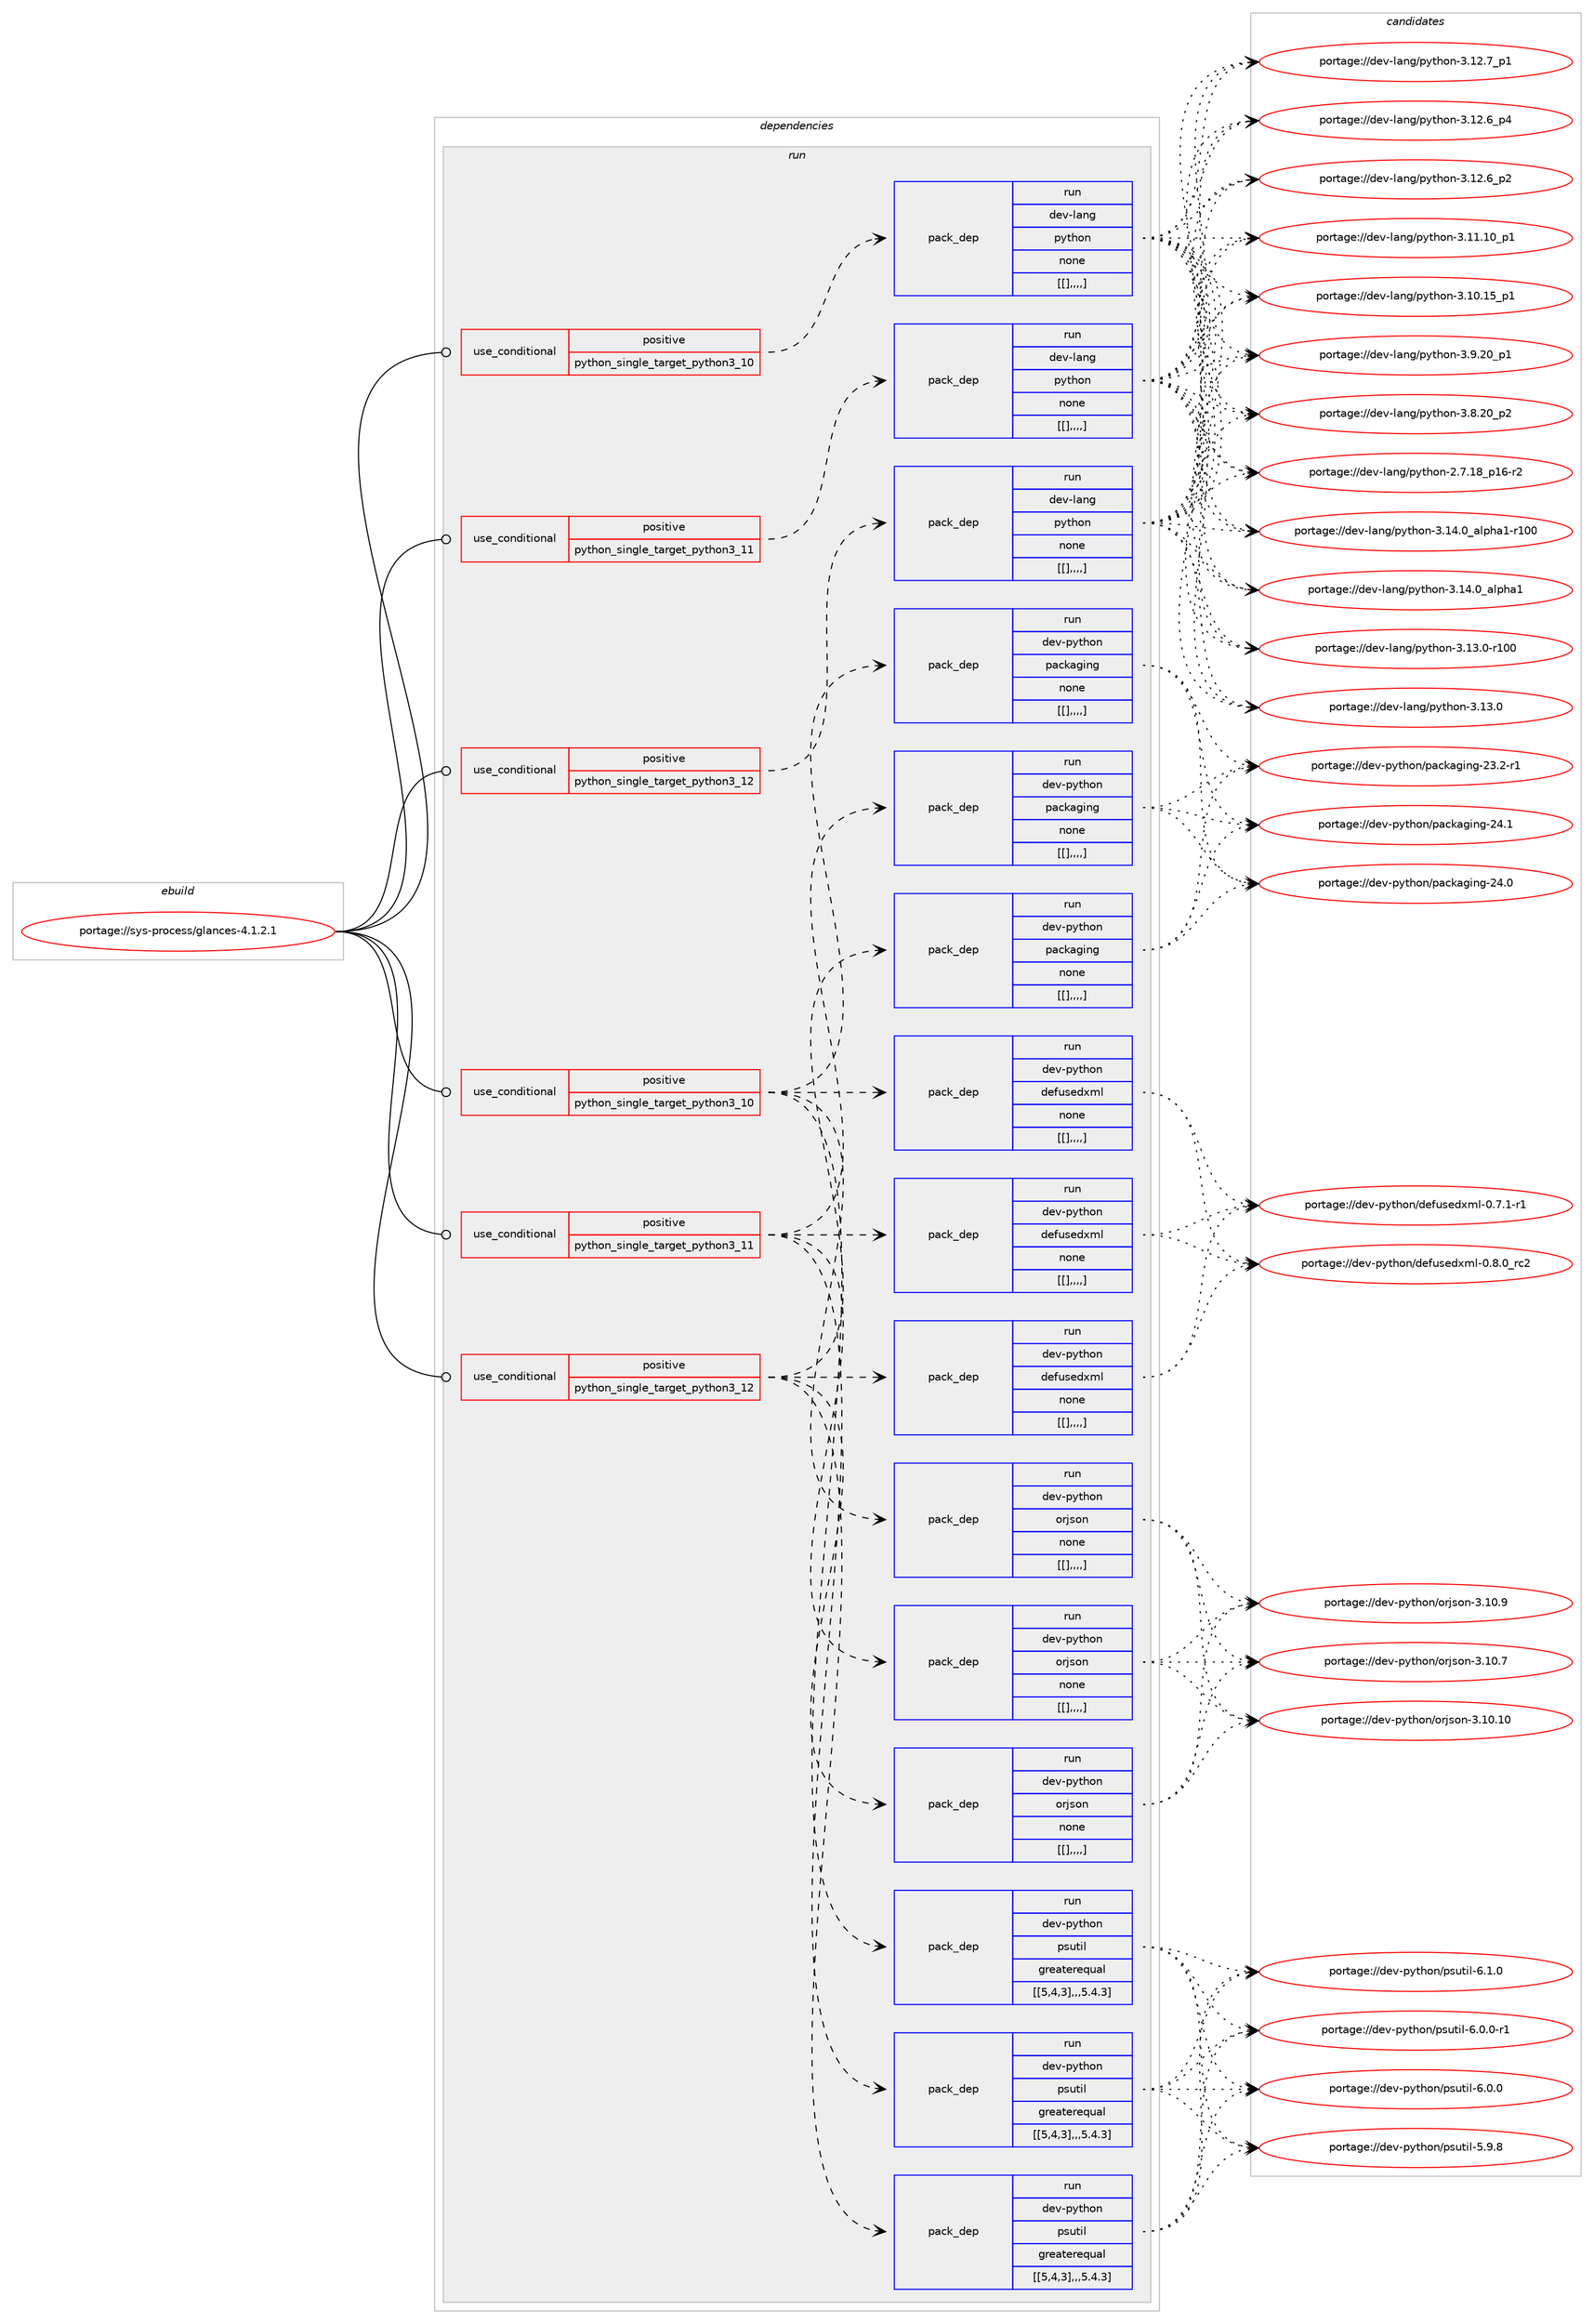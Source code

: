 digraph prolog {

# *************
# Graph options
# *************

newrank=true;
concentrate=true;
compound=true;
graph [rankdir=LR,fontname=Helvetica,fontsize=10,ranksep=1.5];#, ranksep=2.5, nodesep=0.2];
edge  [arrowhead=vee];
node  [fontname=Helvetica,fontsize=10];

# **********
# The ebuild
# **********

subgraph cluster_leftcol {
color=gray;
label=<<i>ebuild</i>>;
id [label="portage://sys-process/glances-4.1.2.1", color=red, width=4, href="../sys-process/glances-4.1.2.1.svg"];
}

# ****************
# The dependencies
# ****************

subgraph cluster_midcol {
color=gray;
label=<<i>dependencies</i>>;
subgraph cluster_compile {
fillcolor="#eeeeee";
style=filled;
label=<<i>compile</i>>;
}
subgraph cluster_compileandrun {
fillcolor="#eeeeee";
style=filled;
label=<<i>compile and run</i>>;
}
subgraph cluster_run {
fillcolor="#eeeeee";
style=filled;
label=<<i>run</i>>;
subgraph cond125451 {
dependency467493 [label=<<TABLE BORDER="0" CELLBORDER="1" CELLSPACING="0" CELLPADDING="4"><TR><TD ROWSPAN="3" CELLPADDING="10">use_conditional</TD></TR><TR><TD>positive</TD></TR><TR><TD>python_single_target_python3_10</TD></TR></TABLE>>, shape=none, color=red];
subgraph pack338783 {
dependency467550 [label=<<TABLE BORDER="0" CELLBORDER="1" CELLSPACING="0" CELLPADDING="4" WIDTH="220"><TR><TD ROWSPAN="6" CELLPADDING="30">pack_dep</TD></TR><TR><TD WIDTH="110">run</TD></TR><TR><TD>dev-lang</TD></TR><TR><TD>python</TD></TR><TR><TD>none</TD></TR><TR><TD>[[],,,,]</TD></TR></TABLE>>, shape=none, color=blue];
}
dependency467493:e -> dependency467550:w [weight=20,style="dashed",arrowhead="vee"];
}
id:e -> dependency467493:w [weight=20,style="solid",arrowhead="odot"];
subgraph cond125475 {
dependency467609 [label=<<TABLE BORDER="0" CELLBORDER="1" CELLSPACING="0" CELLPADDING="4"><TR><TD ROWSPAN="3" CELLPADDING="10">use_conditional</TD></TR><TR><TD>positive</TD></TR><TR><TD>python_single_target_python3_10</TD></TR></TABLE>>, shape=none, color=red];
subgraph pack338846 {
dependency467628 [label=<<TABLE BORDER="0" CELLBORDER="1" CELLSPACING="0" CELLPADDING="4" WIDTH="220"><TR><TD ROWSPAN="6" CELLPADDING="30">pack_dep</TD></TR><TR><TD WIDTH="110">run</TD></TR><TR><TD>dev-python</TD></TR><TR><TD>defusedxml</TD></TR><TR><TD>none</TD></TR><TR><TD>[[],,,,]</TD></TR></TABLE>>, shape=none, color=blue];
}
dependency467609:e -> dependency467628:w [weight=20,style="dashed",arrowhead="vee"];
subgraph pack338858 {
dependency467647 [label=<<TABLE BORDER="0" CELLBORDER="1" CELLSPACING="0" CELLPADDING="4" WIDTH="220"><TR><TD ROWSPAN="6" CELLPADDING="30">pack_dep</TD></TR><TR><TD WIDTH="110">run</TD></TR><TR><TD>dev-python</TD></TR><TR><TD>orjson</TD></TR><TR><TD>none</TD></TR><TR><TD>[[],,,,]</TD></TR></TABLE>>, shape=none, color=blue];
}
dependency467609:e -> dependency467647:w [weight=20,style="dashed",arrowhead="vee"];
subgraph pack338882 {
dependency467682 [label=<<TABLE BORDER="0" CELLBORDER="1" CELLSPACING="0" CELLPADDING="4" WIDTH="220"><TR><TD ROWSPAN="6" CELLPADDING="30">pack_dep</TD></TR><TR><TD WIDTH="110">run</TD></TR><TR><TD>dev-python</TD></TR><TR><TD>packaging</TD></TR><TR><TD>none</TD></TR><TR><TD>[[],,,,]</TD></TR></TABLE>>, shape=none, color=blue];
}
dependency467609:e -> dependency467682:w [weight=20,style="dashed",arrowhead="vee"];
subgraph pack338896 {
dependency467685 [label=<<TABLE BORDER="0" CELLBORDER="1" CELLSPACING="0" CELLPADDING="4" WIDTH="220"><TR><TD ROWSPAN="6" CELLPADDING="30">pack_dep</TD></TR><TR><TD WIDTH="110">run</TD></TR><TR><TD>dev-python</TD></TR><TR><TD>psutil</TD></TR><TR><TD>greaterequal</TD></TR><TR><TD>[[5,4,3],,,5.4.3]</TD></TR></TABLE>>, shape=none, color=blue];
}
dependency467609:e -> dependency467685:w [weight=20,style="dashed",arrowhead="vee"];
}
id:e -> dependency467609:w [weight=20,style="solid",arrowhead="odot"];
subgraph cond125525 {
dependency467710 [label=<<TABLE BORDER="0" CELLBORDER="1" CELLSPACING="0" CELLPADDING="4"><TR><TD ROWSPAN="3" CELLPADDING="10">use_conditional</TD></TR><TR><TD>positive</TD></TR><TR><TD>python_single_target_python3_11</TD></TR></TABLE>>, shape=none, color=red];
subgraph pack338949 {
dependency467763 [label=<<TABLE BORDER="0" CELLBORDER="1" CELLSPACING="0" CELLPADDING="4" WIDTH="220"><TR><TD ROWSPAN="6" CELLPADDING="30">pack_dep</TD></TR><TR><TD WIDTH="110">run</TD></TR><TR><TD>dev-lang</TD></TR><TR><TD>python</TD></TR><TR><TD>none</TD></TR><TR><TD>[[],,,,]</TD></TR></TABLE>>, shape=none, color=blue];
}
dependency467710:e -> dependency467763:w [weight=20,style="dashed",arrowhead="vee"];
}
id:e -> dependency467710:w [weight=20,style="solid",arrowhead="odot"];
subgraph cond125539 {
dependency467796 [label=<<TABLE BORDER="0" CELLBORDER="1" CELLSPACING="0" CELLPADDING="4"><TR><TD ROWSPAN="3" CELLPADDING="10">use_conditional</TD></TR><TR><TD>positive</TD></TR><TR><TD>python_single_target_python3_11</TD></TR></TABLE>>, shape=none, color=red];
subgraph pack338971 {
dependency467811 [label=<<TABLE BORDER="0" CELLBORDER="1" CELLSPACING="0" CELLPADDING="4" WIDTH="220"><TR><TD ROWSPAN="6" CELLPADDING="30">pack_dep</TD></TR><TR><TD WIDTH="110">run</TD></TR><TR><TD>dev-python</TD></TR><TR><TD>defusedxml</TD></TR><TR><TD>none</TD></TR><TR><TD>[[],,,,]</TD></TR></TABLE>>, shape=none, color=blue];
}
dependency467796:e -> dependency467811:w [weight=20,style="dashed",arrowhead="vee"];
subgraph pack338983 {
dependency467812 [label=<<TABLE BORDER="0" CELLBORDER="1" CELLSPACING="0" CELLPADDING="4" WIDTH="220"><TR><TD ROWSPAN="6" CELLPADDING="30">pack_dep</TD></TR><TR><TD WIDTH="110">run</TD></TR><TR><TD>dev-python</TD></TR><TR><TD>orjson</TD></TR><TR><TD>none</TD></TR><TR><TD>[[],,,,]</TD></TR></TABLE>>, shape=none, color=blue];
}
dependency467796:e -> dependency467812:w [weight=20,style="dashed",arrowhead="vee"];
subgraph pack338996 {
dependency467881 [label=<<TABLE BORDER="0" CELLBORDER="1" CELLSPACING="0" CELLPADDING="4" WIDTH="220"><TR><TD ROWSPAN="6" CELLPADDING="30">pack_dep</TD></TR><TR><TD WIDTH="110">run</TD></TR><TR><TD>dev-python</TD></TR><TR><TD>packaging</TD></TR><TR><TD>none</TD></TR><TR><TD>[[],,,,]</TD></TR></TABLE>>, shape=none, color=blue];
}
dependency467796:e -> dependency467881:w [weight=20,style="dashed",arrowhead="vee"];
subgraph pack339056 {
dependency467931 [label=<<TABLE BORDER="0" CELLBORDER="1" CELLSPACING="0" CELLPADDING="4" WIDTH="220"><TR><TD ROWSPAN="6" CELLPADDING="30">pack_dep</TD></TR><TR><TD WIDTH="110">run</TD></TR><TR><TD>dev-python</TD></TR><TR><TD>psutil</TD></TR><TR><TD>greaterequal</TD></TR><TR><TD>[[5,4,3],,,5.4.3]</TD></TR></TABLE>>, shape=none, color=blue];
}
dependency467796:e -> dependency467931:w [weight=20,style="dashed",arrowhead="vee"];
}
id:e -> dependency467796:w [weight=20,style="solid",arrowhead="odot"];
subgraph cond125624 {
dependency467999 [label=<<TABLE BORDER="0" CELLBORDER="1" CELLSPACING="0" CELLPADDING="4"><TR><TD ROWSPAN="3" CELLPADDING="10">use_conditional</TD></TR><TR><TD>positive</TD></TR><TR><TD>python_single_target_python3_12</TD></TR></TABLE>>, shape=none, color=red];
subgraph pack339096 {
dependency468002 [label=<<TABLE BORDER="0" CELLBORDER="1" CELLSPACING="0" CELLPADDING="4" WIDTH="220"><TR><TD ROWSPAN="6" CELLPADDING="30">pack_dep</TD></TR><TR><TD WIDTH="110">run</TD></TR><TR><TD>dev-lang</TD></TR><TR><TD>python</TD></TR><TR><TD>none</TD></TR><TR><TD>[[],,,,]</TD></TR></TABLE>>, shape=none, color=blue];
}
dependency467999:e -> dependency468002:w [weight=20,style="dashed",arrowhead="vee"];
}
id:e -> dependency467999:w [weight=20,style="solid",arrowhead="odot"];
subgraph cond125640 {
dependency468082 [label=<<TABLE BORDER="0" CELLBORDER="1" CELLSPACING="0" CELLPADDING="4"><TR><TD ROWSPAN="3" CELLPADDING="10">use_conditional</TD></TR><TR><TD>positive</TD></TR><TR><TD>python_single_target_python3_12</TD></TR></TABLE>>, shape=none, color=red];
subgraph pack339182 {
dependency468118 [label=<<TABLE BORDER="0" CELLBORDER="1" CELLSPACING="0" CELLPADDING="4" WIDTH="220"><TR><TD ROWSPAN="6" CELLPADDING="30">pack_dep</TD></TR><TR><TD WIDTH="110">run</TD></TR><TR><TD>dev-python</TD></TR><TR><TD>defusedxml</TD></TR><TR><TD>none</TD></TR><TR><TD>[[],,,,]</TD></TR></TABLE>>, shape=none, color=blue];
}
dependency468082:e -> dependency468118:w [weight=20,style="dashed",arrowhead="vee"];
subgraph pack339195 {
dependency468158 [label=<<TABLE BORDER="0" CELLBORDER="1" CELLSPACING="0" CELLPADDING="4" WIDTH="220"><TR><TD ROWSPAN="6" CELLPADDING="30">pack_dep</TD></TR><TR><TD WIDTH="110">run</TD></TR><TR><TD>dev-python</TD></TR><TR><TD>orjson</TD></TR><TR><TD>none</TD></TR><TR><TD>[[],,,,]</TD></TR></TABLE>>, shape=none, color=blue];
}
dependency468082:e -> dependency468158:w [weight=20,style="dashed",arrowhead="vee"];
subgraph pack339210 {
dependency468177 [label=<<TABLE BORDER="0" CELLBORDER="1" CELLSPACING="0" CELLPADDING="4" WIDTH="220"><TR><TD ROWSPAN="6" CELLPADDING="30">pack_dep</TD></TR><TR><TD WIDTH="110">run</TD></TR><TR><TD>dev-python</TD></TR><TR><TD>packaging</TD></TR><TR><TD>none</TD></TR><TR><TD>[[],,,,]</TD></TR></TABLE>>, shape=none, color=blue];
}
dependency468082:e -> dependency468177:w [weight=20,style="dashed",arrowhead="vee"];
subgraph pack339242 {
dependency468211 [label=<<TABLE BORDER="0" CELLBORDER="1" CELLSPACING="0" CELLPADDING="4" WIDTH="220"><TR><TD ROWSPAN="6" CELLPADDING="30">pack_dep</TD></TR><TR><TD WIDTH="110">run</TD></TR><TR><TD>dev-python</TD></TR><TR><TD>psutil</TD></TR><TR><TD>greaterequal</TD></TR><TR><TD>[[5,4,3],,,5.4.3]</TD></TR></TABLE>>, shape=none, color=blue];
}
dependency468082:e -> dependency468211:w [weight=20,style="dashed",arrowhead="vee"];
}
id:e -> dependency468082:w [weight=20,style="solid",arrowhead="odot"];
}
}

# **************
# The candidates
# **************

subgraph cluster_choices {
rank=same;
color=gray;
label=<<i>candidates</i>>;

subgraph choice338799 {
color=black;
nodesep=1;
choice100101118451089711010347112121116104111110455146495246489597108112104974945114494848 [label="portage://dev-lang/python-3.14.0_alpha1-r100", color=red, width=4,href="../dev-lang/python-3.14.0_alpha1-r100.svg"];
choice1001011184510897110103471121211161041111104551464952464895971081121049749 [label="portage://dev-lang/python-3.14.0_alpha1", color=red, width=4,href="../dev-lang/python-3.14.0_alpha1.svg"];
choice1001011184510897110103471121211161041111104551464951464845114494848 [label="portage://dev-lang/python-3.13.0-r100", color=red, width=4,href="../dev-lang/python-3.13.0-r100.svg"];
choice10010111845108971101034711212111610411111045514649514648 [label="portage://dev-lang/python-3.13.0", color=red, width=4,href="../dev-lang/python-3.13.0.svg"];
choice100101118451089711010347112121116104111110455146495046559511249 [label="portage://dev-lang/python-3.12.7_p1", color=red, width=4,href="../dev-lang/python-3.12.7_p1.svg"];
choice100101118451089711010347112121116104111110455146495046549511252 [label="portage://dev-lang/python-3.12.6_p4", color=red, width=4,href="../dev-lang/python-3.12.6_p4.svg"];
choice100101118451089711010347112121116104111110455146495046549511250 [label="portage://dev-lang/python-3.12.6_p2", color=red, width=4,href="../dev-lang/python-3.12.6_p2.svg"];
choice10010111845108971101034711212111610411111045514649494649489511249 [label="portage://dev-lang/python-3.11.10_p1", color=red, width=4,href="../dev-lang/python-3.11.10_p1.svg"];
choice10010111845108971101034711212111610411111045514649484649539511249 [label="portage://dev-lang/python-3.10.15_p1", color=red, width=4,href="../dev-lang/python-3.10.15_p1.svg"];
choice100101118451089711010347112121116104111110455146574650489511249 [label="portage://dev-lang/python-3.9.20_p1", color=red, width=4,href="../dev-lang/python-3.9.20_p1.svg"];
choice100101118451089711010347112121116104111110455146564650489511250 [label="portage://dev-lang/python-3.8.20_p2", color=red, width=4,href="../dev-lang/python-3.8.20_p2.svg"];
choice100101118451089711010347112121116104111110455046554649569511249544511450 [label="portage://dev-lang/python-2.7.18_p16-r2", color=red, width=4,href="../dev-lang/python-2.7.18_p16-r2.svg"];
dependency467550:e -> choice100101118451089711010347112121116104111110455146495246489597108112104974945114494848:w [style=dotted,weight="100"];
dependency467550:e -> choice1001011184510897110103471121211161041111104551464952464895971081121049749:w [style=dotted,weight="100"];
dependency467550:e -> choice1001011184510897110103471121211161041111104551464951464845114494848:w [style=dotted,weight="100"];
dependency467550:e -> choice10010111845108971101034711212111610411111045514649514648:w [style=dotted,weight="100"];
dependency467550:e -> choice100101118451089711010347112121116104111110455146495046559511249:w [style=dotted,weight="100"];
dependency467550:e -> choice100101118451089711010347112121116104111110455146495046549511252:w [style=dotted,weight="100"];
dependency467550:e -> choice100101118451089711010347112121116104111110455146495046549511250:w [style=dotted,weight="100"];
dependency467550:e -> choice10010111845108971101034711212111610411111045514649494649489511249:w [style=dotted,weight="100"];
dependency467550:e -> choice10010111845108971101034711212111610411111045514649484649539511249:w [style=dotted,weight="100"];
dependency467550:e -> choice100101118451089711010347112121116104111110455146574650489511249:w [style=dotted,weight="100"];
dependency467550:e -> choice100101118451089711010347112121116104111110455146564650489511250:w [style=dotted,weight="100"];
dependency467550:e -> choice100101118451089711010347112121116104111110455046554649569511249544511450:w [style=dotted,weight="100"];
}
subgraph choice338814 {
color=black;
nodesep=1;
choice1001011184511212111610411111047100101102117115101100120109108454846564648951149950 [label="portage://dev-python/defusedxml-0.8.0_rc2", color=red, width=4,href="../dev-python/defusedxml-0.8.0_rc2.svg"];
choice10010111845112121116104111110471001011021171151011001201091084548465546494511449 [label="portage://dev-python/defusedxml-0.7.1-r1", color=red, width=4,href="../dev-python/defusedxml-0.7.1-r1.svg"];
dependency467628:e -> choice1001011184511212111610411111047100101102117115101100120109108454846564648951149950:w [style=dotted,weight="100"];
dependency467628:e -> choice10010111845112121116104111110471001011021171151011001201091084548465546494511449:w [style=dotted,weight="100"];
}
subgraph choice338826 {
color=black;
nodesep=1;
choice10010111845112121116104111110471111141061151111104551464948464948 [label="portage://dev-python/orjson-3.10.10", color=red, width=4,href="../dev-python/orjson-3.10.10.svg"];
choice100101118451121211161041111104711111410611511111045514649484657 [label="portage://dev-python/orjson-3.10.9", color=red, width=4,href="../dev-python/orjson-3.10.9.svg"];
choice100101118451121211161041111104711111410611511111045514649484655 [label="portage://dev-python/orjson-3.10.7", color=red, width=4,href="../dev-python/orjson-3.10.7.svg"];
dependency467647:e -> choice10010111845112121116104111110471111141061151111104551464948464948:w [style=dotted,weight="100"];
dependency467647:e -> choice100101118451121211161041111104711111410611511111045514649484657:w [style=dotted,weight="100"];
dependency467647:e -> choice100101118451121211161041111104711111410611511111045514649484655:w [style=dotted,weight="100"];
}
subgraph choice338845 {
color=black;
nodesep=1;
choice10010111845112121116104111110471129799107971031051101034550524649 [label="portage://dev-python/packaging-24.1", color=red, width=4,href="../dev-python/packaging-24.1.svg"];
choice10010111845112121116104111110471129799107971031051101034550524648 [label="portage://dev-python/packaging-24.0", color=red, width=4,href="../dev-python/packaging-24.0.svg"];
choice100101118451121211161041111104711297991079710310511010345505146504511449 [label="portage://dev-python/packaging-23.2-r1", color=red, width=4,href="../dev-python/packaging-23.2-r1.svg"];
dependency467682:e -> choice10010111845112121116104111110471129799107971031051101034550524649:w [style=dotted,weight="100"];
dependency467682:e -> choice10010111845112121116104111110471129799107971031051101034550524648:w [style=dotted,weight="100"];
dependency467682:e -> choice100101118451121211161041111104711297991079710310511010345505146504511449:w [style=dotted,weight="100"];
}
subgraph choice338849 {
color=black;
nodesep=1;
choice1001011184511212111610411111047112115117116105108455446494648 [label="portage://dev-python/psutil-6.1.0", color=red, width=4,href="../dev-python/psutil-6.1.0.svg"];
choice10010111845112121116104111110471121151171161051084554464846484511449 [label="portage://dev-python/psutil-6.0.0-r1", color=red, width=4,href="../dev-python/psutil-6.0.0-r1.svg"];
choice1001011184511212111610411111047112115117116105108455446484648 [label="portage://dev-python/psutil-6.0.0", color=red, width=4,href="../dev-python/psutil-6.0.0.svg"];
choice1001011184511212111610411111047112115117116105108455346574656 [label="portage://dev-python/psutil-5.9.8", color=red, width=4,href="../dev-python/psutil-5.9.8.svg"];
dependency467685:e -> choice1001011184511212111610411111047112115117116105108455446494648:w [style=dotted,weight="100"];
dependency467685:e -> choice10010111845112121116104111110471121151171161051084554464846484511449:w [style=dotted,weight="100"];
dependency467685:e -> choice1001011184511212111610411111047112115117116105108455446484648:w [style=dotted,weight="100"];
dependency467685:e -> choice1001011184511212111610411111047112115117116105108455346574656:w [style=dotted,weight="100"];
}
subgraph choice338872 {
color=black;
nodesep=1;
choice100101118451089711010347112121116104111110455146495246489597108112104974945114494848 [label="portage://dev-lang/python-3.14.0_alpha1-r100", color=red, width=4,href="../dev-lang/python-3.14.0_alpha1-r100.svg"];
choice1001011184510897110103471121211161041111104551464952464895971081121049749 [label="portage://dev-lang/python-3.14.0_alpha1", color=red, width=4,href="../dev-lang/python-3.14.0_alpha1.svg"];
choice1001011184510897110103471121211161041111104551464951464845114494848 [label="portage://dev-lang/python-3.13.0-r100", color=red, width=4,href="../dev-lang/python-3.13.0-r100.svg"];
choice10010111845108971101034711212111610411111045514649514648 [label="portage://dev-lang/python-3.13.0", color=red, width=4,href="../dev-lang/python-3.13.0.svg"];
choice100101118451089711010347112121116104111110455146495046559511249 [label="portage://dev-lang/python-3.12.7_p1", color=red, width=4,href="../dev-lang/python-3.12.7_p1.svg"];
choice100101118451089711010347112121116104111110455146495046549511252 [label="portage://dev-lang/python-3.12.6_p4", color=red, width=4,href="../dev-lang/python-3.12.6_p4.svg"];
choice100101118451089711010347112121116104111110455146495046549511250 [label="portage://dev-lang/python-3.12.6_p2", color=red, width=4,href="../dev-lang/python-3.12.6_p2.svg"];
choice10010111845108971101034711212111610411111045514649494649489511249 [label="portage://dev-lang/python-3.11.10_p1", color=red, width=4,href="../dev-lang/python-3.11.10_p1.svg"];
choice10010111845108971101034711212111610411111045514649484649539511249 [label="portage://dev-lang/python-3.10.15_p1", color=red, width=4,href="../dev-lang/python-3.10.15_p1.svg"];
choice100101118451089711010347112121116104111110455146574650489511249 [label="portage://dev-lang/python-3.9.20_p1", color=red, width=4,href="../dev-lang/python-3.9.20_p1.svg"];
choice100101118451089711010347112121116104111110455146564650489511250 [label="portage://dev-lang/python-3.8.20_p2", color=red, width=4,href="../dev-lang/python-3.8.20_p2.svg"];
choice100101118451089711010347112121116104111110455046554649569511249544511450 [label="portage://dev-lang/python-2.7.18_p16-r2", color=red, width=4,href="../dev-lang/python-2.7.18_p16-r2.svg"];
dependency467763:e -> choice100101118451089711010347112121116104111110455146495246489597108112104974945114494848:w [style=dotted,weight="100"];
dependency467763:e -> choice1001011184510897110103471121211161041111104551464952464895971081121049749:w [style=dotted,weight="100"];
dependency467763:e -> choice1001011184510897110103471121211161041111104551464951464845114494848:w [style=dotted,weight="100"];
dependency467763:e -> choice10010111845108971101034711212111610411111045514649514648:w [style=dotted,weight="100"];
dependency467763:e -> choice100101118451089711010347112121116104111110455146495046559511249:w [style=dotted,weight="100"];
dependency467763:e -> choice100101118451089711010347112121116104111110455146495046549511252:w [style=dotted,weight="100"];
dependency467763:e -> choice100101118451089711010347112121116104111110455146495046549511250:w [style=dotted,weight="100"];
dependency467763:e -> choice10010111845108971101034711212111610411111045514649494649489511249:w [style=dotted,weight="100"];
dependency467763:e -> choice10010111845108971101034711212111610411111045514649484649539511249:w [style=dotted,weight="100"];
dependency467763:e -> choice100101118451089711010347112121116104111110455146574650489511249:w [style=dotted,weight="100"];
dependency467763:e -> choice100101118451089711010347112121116104111110455146564650489511250:w [style=dotted,weight="100"];
dependency467763:e -> choice100101118451089711010347112121116104111110455046554649569511249544511450:w [style=dotted,weight="100"];
}
subgraph choice338887 {
color=black;
nodesep=1;
choice1001011184511212111610411111047100101102117115101100120109108454846564648951149950 [label="portage://dev-python/defusedxml-0.8.0_rc2", color=red, width=4,href="../dev-python/defusedxml-0.8.0_rc2.svg"];
choice10010111845112121116104111110471001011021171151011001201091084548465546494511449 [label="portage://dev-python/defusedxml-0.7.1-r1", color=red, width=4,href="../dev-python/defusedxml-0.7.1-r1.svg"];
dependency467811:e -> choice1001011184511212111610411111047100101102117115101100120109108454846564648951149950:w [style=dotted,weight="100"];
dependency467811:e -> choice10010111845112121116104111110471001011021171151011001201091084548465546494511449:w [style=dotted,weight="100"];
}
subgraph choice338902 {
color=black;
nodesep=1;
choice10010111845112121116104111110471111141061151111104551464948464948 [label="portage://dev-python/orjson-3.10.10", color=red, width=4,href="../dev-python/orjson-3.10.10.svg"];
choice100101118451121211161041111104711111410611511111045514649484657 [label="portage://dev-python/orjson-3.10.9", color=red, width=4,href="../dev-python/orjson-3.10.9.svg"];
choice100101118451121211161041111104711111410611511111045514649484655 [label="portage://dev-python/orjson-3.10.7", color=red, width=4,href="../dev-python/orjson-3.10.7.svg"];
dependency467812:e -> choice10010111845112121116104111110471111141061151111104551464948464948:w [style=dotted,weight="100"];
dependency467812:e -> choice100101118451121211161041111104711111410611511111045514649484657:w [style=dotted,weight="100"];
dependency467812:e -> choice100101118451121211161041111104711111410611511111045514649484655:w [style=dotted,weight="100"];
}
subgraph choice338944 {
color=black;
nodesep=1;
choice10010111845112121116104111110471129799107971031051101034550524649 [label="portage://dev-python/packaging-24.1", color=red, width=4,href="../dev-python/packaging-24.1.svg"];
choice10010111845112121116104111110471129799107971031051101034550524648 [label="portage://dev-python/packaging-24.0", color=red, width=4,href="../dev-python/packaging-24.0.svg"];
choice100101118451121211161041111104711297991079710310511010345505146504511449 [label="portage://dev-python/packaging-23.2-r1", color=red, width=4,href="../dev-python/packaging-23.2-r1.svg"];
dependency467881:e -> choice10010111845112121116104111110471129799107971031051101034550524649:w [style=dotted,weight="100"];
dependency467881:e -> choice10010111845112121116104111110471129799107971031051101034550524648:w [style=dotted,weight="100"];
dependency467881:e -> choice100101118451121211161041111104711297991079710310511010345505146504511449:w [style=dotted,weight="100"];
}
subgraph choice338949 {
color=black;
nodesep=1;
choice1001011184511212111610411111047112115117116105108455446494648 [label="portage://dev-python/psutil-6.1.0", color=red, width=4,href="../dev-python/psutil-6.1.0.svg"];
choice10010111845112121116104111110471121151171161051084554464846484511449 [label="portage://dev-python/psutil-6.0.0-r1", color=red, width=4,href="../dev-python/psutil-6.0.0-r1.svg"];
choice1001011184511212111610411111047112115117116105108455446484648 [label="portage://dev-python/psutil-6.0.0", color=red, width=4,href="../dev-python/psutil-6.0.0.svg"];
choice1001011184511212111610411111047112115117116105108455346574656 [label="portage://dev-python/psutil-5.9.8", color=red, width=4,href="../dev-python/psutil-5.9.8.svg"];
dependency467931:e -> choice1001011184511212111610411111047112115117116105108455446494648:w [style=dotted,weight="100"];
dependency467931:e -> choice10010111845112121116104111110471121151171161051084554464846484511449:w [style=dotted,weight="100"];
dependency467931:e -> choice1001011184511212111610411111047112115117116105108455446484648:w [style=dotted,weight="100"];
dependency467931:e -> choice1001011184511212111610411111047112115117116105108455346574656:w [style=dotted,weight="100"];
}
subgraph choice338961 {
color=black;
nodesep=1;
choice100101118451089711010347112121116104111110455146495246489597108112104974945114494848 [label="portage://dev-lang/python-3.14.0_alpha1-r100", color=red, width=4,href="../dev-lang/python-3.14.0_alpha1-r100.svg"];
choice1001011184510897110103471121211161041111104551464952464895971081121049749 [label="portage://dev-lang/python-3.14.0_alpha1", color=red, width=4,href="../dev-lang/python-3.14.0_alpha1.svg"];
choice1001011184510897110103471121211161041111104551464951464845114494848 [label="portage://dev-lang/python-3.13.0-r100", color=red, width=4,href="../dev-lang/python-3.13.0-r100.svg"];
choice10010111845108971101034711212111610411111045514649514648 [label="portage://dev-lang/python-3.13.0", color=red, width=4,href="../dev-lang/python-3.13.0.svg"];
choice100101118451089711010347112121116104111110455146495046559511249 [label="portage://dev-lang/python-3.12.7_p1", color=red, width=4,href="../dev-lang/python-3.12.7_p1.svg"];
choice100101118451089711010347112121116104111110455146495046549511252 [label="portage://dev-lang/python-3.12.6_p4", color=red, width=4,href="../dev-lang/python-3.12.6_p4.svg"];
choice100101118451089711010347112121116104111110455146495046549511250 [label="portage://dev-lang/python-3.12.6_p2", color=red, width=4,href="../dev-lang/python-3.12.6_p2.svg"];
choice10010111845108971101034711212111610411111045514649494649489511249 [label="portage://dev-lang/python-3.11.10_p1", color=red, width=4,href="../dev-lang/python-3.11.10_p1.svg"];
choice10010111845108971101034711212111610411111045514649484649539511249 [label="portage://dev-lang/python-3.10.15_p1", color=red, width=4,href="../dev-lang/python-3.10.15_p1.svg"];
choice100101118451089711010347112121116104111110455146574650489511249 [label="portage://dev-lang/python-3.9.20_p1", color=red, width=4,href="../dev-lang/python-3.9.20_p1.svg"];
choice100101118451089711010347112121116104111110455146564650489511250 [label="portage://dev-lang/python-3.8.20_p2", color=red, width=4,href="../dev-lang/python-3.8.20_p2.svg"];
choice100101118451089711010347112121116104111110455046554649569511249544511450 [label="portage://dev-lang/python-2.7.18_p16-r2", color=red, width=4,href="../dev-lang/python-2.7.18_p16-r2.svg"];
dependency468002:e -> choice100101118451089711010347112121116104111110455146495246489597108112104974945114494848:w [style=dotted,weight="100"];
dependency468002:e -> choice1001011184510897110103471121211161041111104551464952464895971081121049749:w [style=dotted,weight="100"];
dependency468002:e -> choice1001011184510897110103471121211161041111104551464951464845114494848:w [style=dotted,weight="100"];
dependency468002:e -> choice10010111845108971101034711212111610411111045514649514648:w [style=dotted,weight="100"];
dependency468002:e -> choice100101118451089711010347112121116104111110455146495046559511249:w [style=dotted,weight="100"];
dependency468002:e -> choice100101118451089711010347112121116104111110455146495046549511252:w [style=dotted,weight="100"];
dependency468002:e -> choice100101118451089711010347112121116104111110455146495046549511250:w [style=dotted,weight="100"];
dependency468002:e -> choice10010111845108971101034711212111610411111045514649494649489511249:w [style=dotted,weight="100"];
dependency468002:e -> choice10010111845108971101034711212111610411111045514649484649539511249:w [style=dotted,weight="100"];
dependency468002:e -> choice100101118451089711010347112121116104111110455146574650489511249:w [style=dotted,weight="100"];
dependency468002:e -> choice100101118451089711010347112121116104111110455146564650489511250:w [style=dotted,weight="100"];
dependency468002:e -> choice100101118451089711010347112121116104111110455046554649569511249544511450:w [style=dotted,weight="100"];
}
subgraph choice339010 {
color=black;
nodesep=1;
choice1001011184511212111610411111047100101102117115101100120109108454846564648951149950 [label="portage://dev-python/defusedxml-0.8.0_rc2", color=red, width=4,href="../dev-python/defusedxml-0.8.0_rc2.svg"];
choice10010111845112121116104111110471001011021171151011001201091084548465546494511449 [label="portage://dev-python/defusedxml-0.7.1-r1", color=red, width=4,href="../dev-python/defusedxml-0.7.1-r1.svg"];
dependency468118:e -> choice1001011184511212111610411111047100101102117115101100120109108454846564648951149950:w [style=dotted,weight="100"];
dependency468118:e -> choice10010111845112121116104111110471001011021171151011001201091084548465546494511449:w [style=dotted,weight="100"];
}
subgraph choice339014 {
color=black;
nodesep=1;
choice10010111845112121116104111110471111141061151111104551464948464948 [label="portage://dev-python/orjson-3.10.10", color=red, width=4,href="../dev-python/orjson-3.10.10.svg"];
choice100101118451121211161041111104711111410611511111045514649484657 [label="portage://dev-python/orjson-3.10.9", color=red, width=4,href="../dev-python/orjson-3.10.9.svg"];
choice100101118451121211161041111104711111410611511111045514649484655 [label="portage://dev-python/orjson-3.10.7", color=red, width=4,href="../dev-python/orjson-3.10.7.svg"];
dependency468158:e -> choice10010111845112121116104111110471111141061151111104551464948464948:w [style=dotted,weight="100"];
dependency468158:e -> choice100101118451121211161041111104711111410611511111045514649484657:w [style=dotted,weight="100"];
dependency468158:e -> choice100101118451121211161041111104711111410611511111045514649484655:w [style=dotted,weight="100"];
}
subgraph choice339021 {
color=black;
nodesep=1;
choice10010111845112121116104111110471129799107971031051101034550524649 [label="portage://dev-python/packaging-24.1", color=red, width=4,href="../dev-python/packaging-24.1.svg"];
choice10010111845112121116104111110471129799107971031051101034550524648 [label="portage://dev-python/packaging-24.0", color=red, width=4,href="../dev-python/packaging-24.0.svg"];
choice100101118451121211161041111104711297991079710310511010345505146504511449 [label="portage://dev-python/packaging-23.2-r1", color=red, width=4,href="../dev-python/packaging-23.2-r1.svg"];
dependency468177:e -> choice10010111845112121116104111110471129799107971031051101034550524649:w [style=dotted,weight="100"];
dependency468177:e -> choice10010111845112121116104111110471129799107971031051101034550524648:w [style=dotted,weight="100"];
dependency468177:e -> choice100101118451121211161041111104711297991079710310511010345505146504511449:w [style=dotted,weight="100"];
}
subgraph choice339052 {
color=black;
nodesep=1;
choice1001011184511212111610411111047112115117116105108455446494648 [label="portage://dev-python/psutil-6.1.0", color=red, width=4,href="../dev-python/psutil-6.1.0.svg"];
choice10010111845112121116104111110471121151171161051084554464846484511449 [label="portage://dev-python/psutil-6.0.0-r1", color=red, width=4,href="../dev-python/psutil-6.0.0-r1.svg"];
choice1001011184511212111610411111047112115117116105108455446484648 [label="portage://dev-python/psutil-6.0.0", color=red, width=4,href="../dev-python/psutil-6.0.0.svg"];
choice1001011184511212111610411111047112115117116105108455346574656 [label="portage://dev-python/psutil-5.9.8", color=red, width=4,href="../dev-python/psutil-5.9.8.svg"];
dependency468211:e -> choice1001011184511212111610411111047112115117116105108455446494648:w [style=dotted,weight="100"];
dependency468211:e -> choice10010111845112121116104111110471121151171161051084554464846484511449:w [style=dotted,weight="100"];
dependency468211:e -> choice1001011184511212111610411111047112115117116105108455446484648:w [style=dotted,weight="100"];
dependency468211:e -> choice1001011184511212111610411111047112115117116105108455346574656:w [style=dotted,weight="100"];
}
}

}
